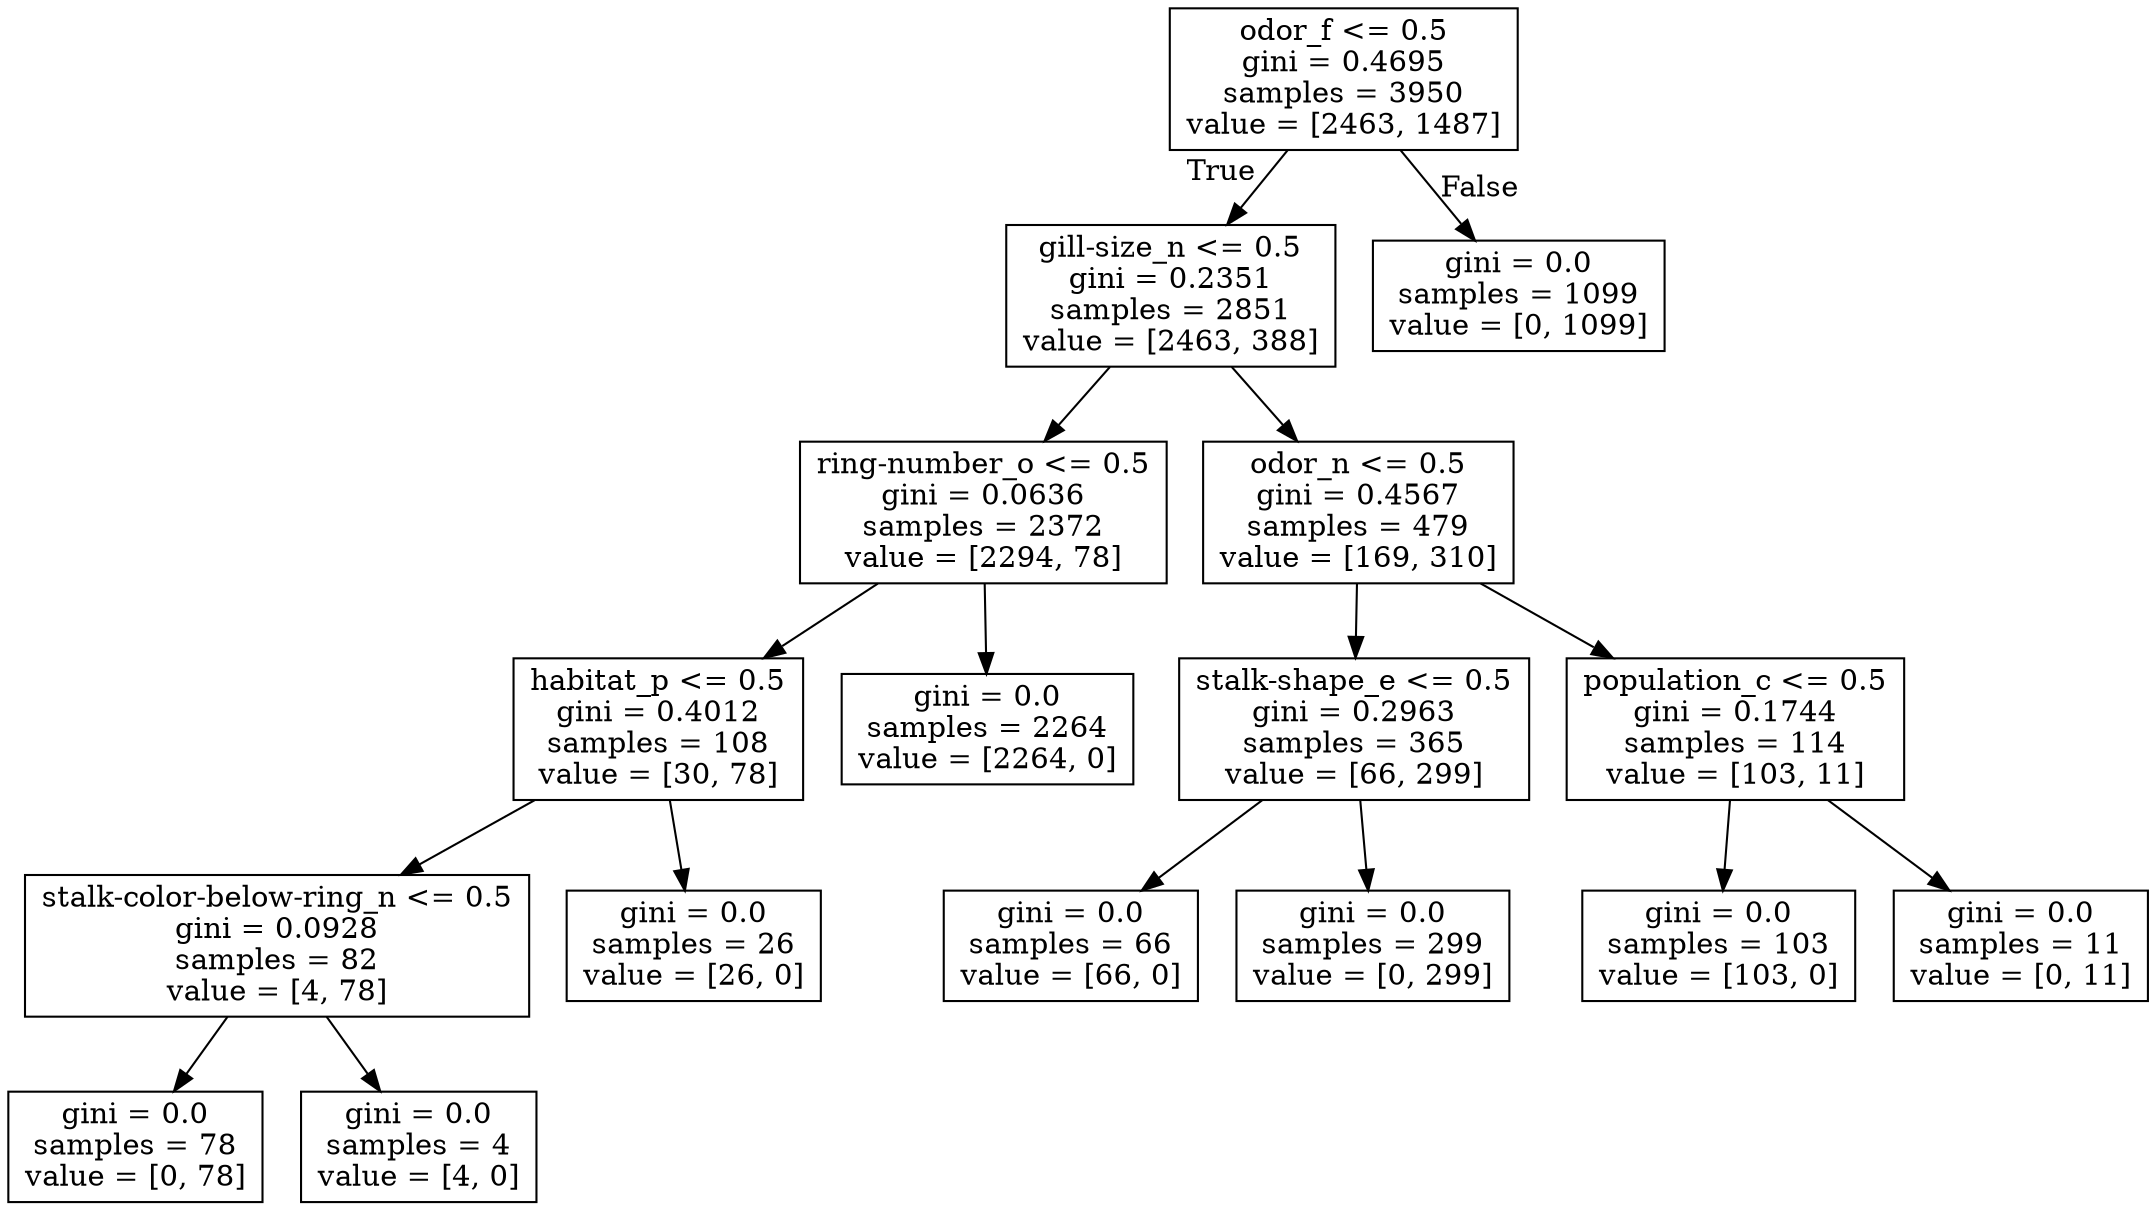 digraph Tree {
node [shape=box] ;
0 [label="odor_f <= 0.5\ngini = 0.4695\nsamples = 3950\nvalue = [2463, 1487]"] ;
1 [label="gill-size_n <= 0.5\ngini = 0.2351\nsamples = 2851\nvalue = [2463, 388]"] ;
0 -> 1 [labeldistance=2.5, labelangle=45, headlabel="True"] ;
2 [label="ring-number_o <= 0.5\ngini = 0.0636\nsamples = 2372\nvalue = [2294, 78]"] ;
1 -> 2 ;
3 [label="habitat_p <= 0.5\ngini = 0.4012\nsamples = 108\nvalue = [30, 78]"] ;
2 -> 3 ;
4 [label="stalk-color-below-ring_n <= 0.5\ngini = 0.0928\nsamples = 82\nvalue = [4, 78]"] ;
3 -> 4 ;
5 [label="gini = 0.0\nsamples = 78\nvalue = [0, 78]"] ;
4 -> 5 ;
6 [label="gini = 0.0\nsamples = 4\nvalue = [4, 0]"] ;
4 -> 6 ;
7 [label="gini = 0.0\nsamples = 26\nvalue = [26, 0]"] ;
3 -> 7 ;
8 [label="gini = 0.0\nsamples = 2264\nvalue = [2264, 0]"] ;
2 -> 8 ;
9 [label="odor_n <= 0.5\ngini = 0.4567\nsamples = 479\nvalue = [169, 310]"] ;
1 -> 9 ;
10 [label="stalk-shape_e <= 0.5\ngini = 0.2963\nsamples = 365\nvalue = [66, 299]"] ;
9 -> 10 ;
11 [label="gini = 0.0\nsamples = 66\nvalue = [66, 0]"] ;
10 -> 11 ;
12 [label="gini = 0.0\nsamples = 299\nvalue = [0, 299]"] ;
10 -> 12 ;
13 [label="population_c <= 0.5\ngini = 0.1744\nsamples = 114\nvalue = [103, 11]"] ;
9 -> 13 ;
14 [label="gini = 0.0\nsamples = 103\nvalue = [103, 0]"] ;
13 -> 14 ;
15 [label="gini = 0.0\nsamples = 11\nvalue = [0, 11]"] ;
13 -> 15 ;
16 [label="gini = 0.0\nsamples = 1099\nvalue = [0, 1099]"] ;
0 -> 16 [labeldistance=2.5, labelangle=-45, headlabel="False"] ;
}